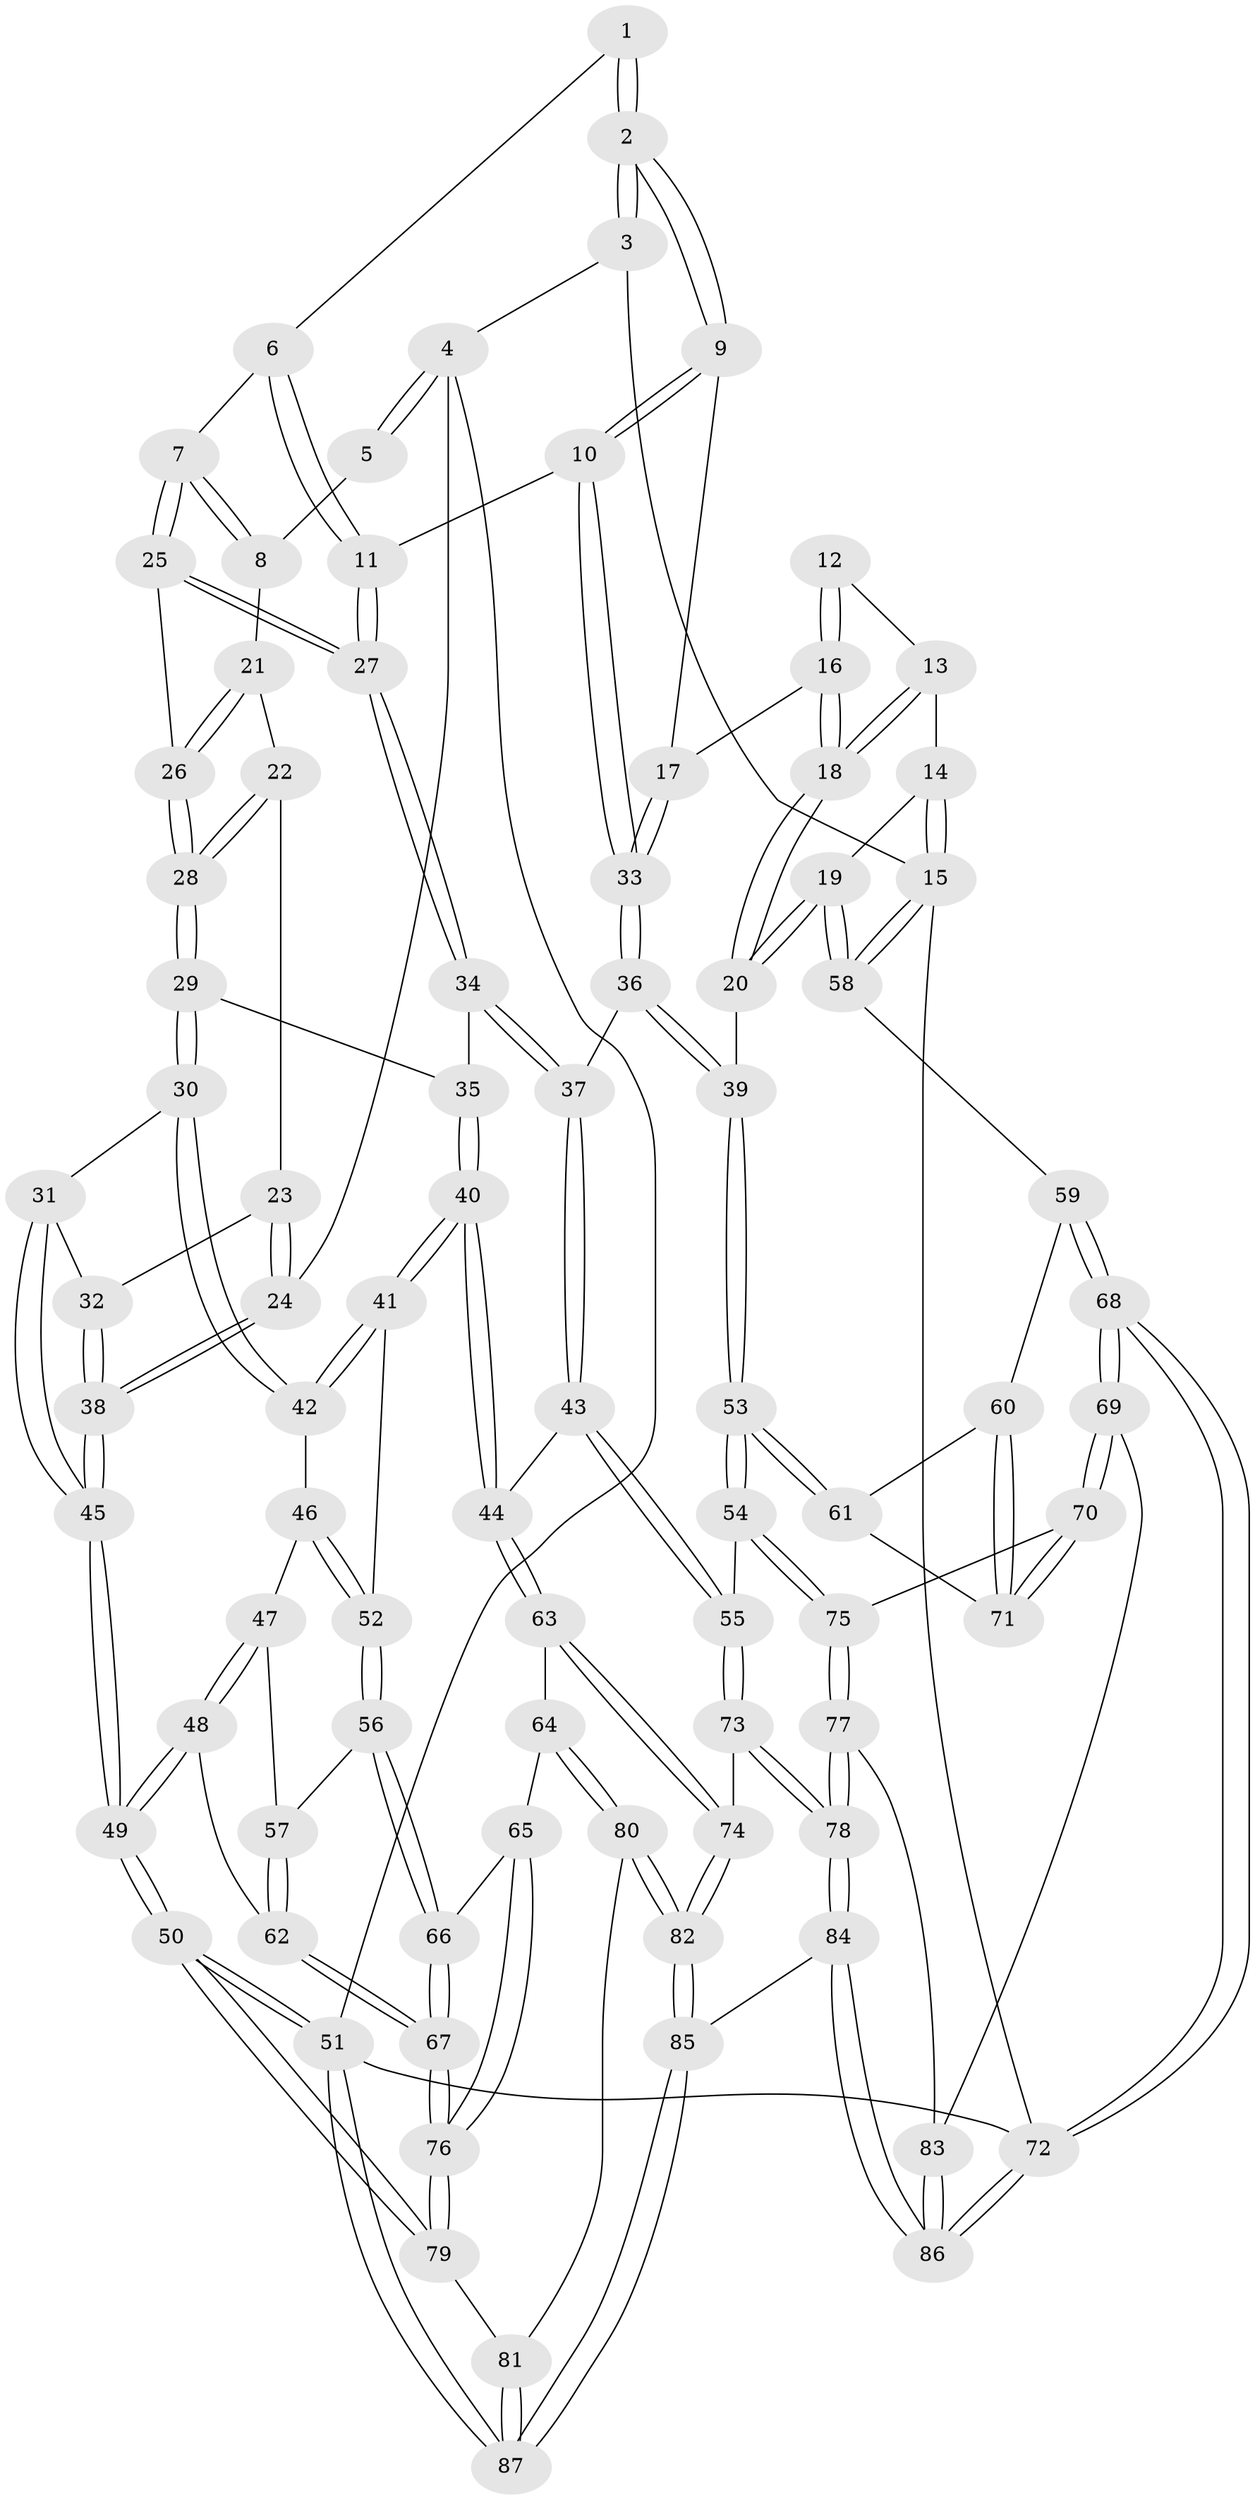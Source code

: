 // Generated by graph-tools (version 1.1) at 2025/59/03/09/25 04:59:54]
// undirected, 87 vertices, 214 edges
graph export_dot {
graph [start="1"]
  node [color=gray90,style=filled];
  1 [pos="+0.47968572084343386+0"];
  2 [pos="+0.6430125714293+0"];
  3 [pos="+0.7434884784648892+0"];
  4 [pos="+0+0"];
  5 [pos="+0.19890825478060767+0"];
  6 [pos="+0.43397673690290517+0"];
  7 [pos="+0.33221515733806173+0.08170303171916743"];
  8 [pos="+0.2382928767493937+0"];
  9 [pos="+0.6337795789360127+0.001948182955982194"];
  10 [pos="+0.4697562198851187+0.2138636257610052"];
  11 [pos="+0.4299787501747238+0.2102931605730226"];
  12 [pos="+0.8314124618082968+0"];
  13 [pos="+0.9067057476432332+0.013033541697438256"];
  14 [pos="+0.9521822448213749+0.04700979285912367"];
  15 [pos="+1+0"];
  16 [pos="+0.8492752281520867+0.24119362825160223"];
  17 [pos="+0.7320866119782867+0.21460410173108266"];
  18 [pos="+0.9164173270926264+0.2876558482564722"];
  19 [pos="+1+0.3519078906632294"];
  20 [pos="+0.9979439273231003+0.3465313760351035"];
  21 [pos="+0.2309096823900343+0.014210951077382416"];
  22 [pos="+0.15272516275097583+0.1849057671630676"];
  23 [pos="+0.12412688433430079+0.18347895601255215"];
  24 [pos="+0+0"];
  25 [pos="+0.3606413911551798+0.21041604161834515"];
  26 [pos="+0.30715222548707466+0.21764733683330328"];
  27 [pos="+0.40048620073964375+0.2187201985060768"];
  28 [pos="+0.2555922996844666+0.23484938496735477"];
  29 [pos="+0.21978332782145654+0.3717293590714705"];
  30 [pos="+0.1641637070170296+0.41422145106588837"];
  31 [pos="+0.1574252638994942+0.4122664648894138"];
  32 [pos="+0.09014038077700678+0.34084872906596886"];
  33 [pos="+0.5855905890154292+0.29830857373874264"];
  34 [pos="+0.38833096356630636+0.38117398899810456"];
  35 [pos="+0.33866008998324565+0.42578335020578256"];
  36 [pos="+0.590058152318201+0.46724937156702623"];
  37 [pos="+0.5789483414600162+0.4752340216307232"];
  38 [pos="+0+0.3117514130190433"];
  39 [pos="+0.7342241299995818+0.4994665432718998"];
  40 [pos="+0.3487901401973921+0.5714200645422935"];
  41 [pos="+0.34577977442522934+0.5718563762637195"];
  42 [pos="+0.1704400655394537+0.44601283617874843"];
  43 [pos="+0.5121647517190322+0.5678465651840057"];
  44 [pos="+0.404429607433888+0.5969460905000522"];
  45 [pos="+0+0.5510437537708229"];
  46 [pos="+0.14583402282385116+0.5406792362334712"];
  47 [pos="+0.11275611480944951+0.569005653332256"];
  48 [pos="+0+0.6296925988111715"];
  49 [pos="+0+0.593381665726634"];
  50 [pos="+0+1"];
  51 [pos="+0+1"];
  52 [pos="+0.27241320943762887+0.6089969434998286"];
  53 [pos="+0.7649806561412776+0.68477943772765"];
  54 [pos="+0.7452010013818138+0.7301396530410943"];
  55 [pos="+0.6078056918371801+0.7408103751617292"];
  56 [pos="+0.25761809637101973+0.628532245541306"];
  57 [pos="+0.1718450924535875+0.642918281788982"];
  58 [pos="+1+0.3763801829266975"];
  59 [pos="+1+0.3811654870855724"];
  60 [pos="+1+0.4913329612797064"];
  61 [pos="+0.8237140148824701+0.6700781698947255"];
  62 [pos="+0.10230945679250845+0.7541134567826482"];
  63 [pos="+0.38634737896384563+0.7811204254344384"];
  64 [pos="+0.3653523242384961+0.7897335648760369"];
  65 [pos="+0.28112853788485087+0.7498086945829672"];
  66 [pos="+0.2494209644440931+0.6700319485008704"];
  67 [pos="+0.11928461801380214+0.775749060916961"];
  68 [pos="+1+1"];
  69 [pos="+1+1"];
  70 [pos="+0.9626872121398266+0.8210696873381256"];
  71 [pos="+0.9369674789343067+0.7054444729493835"];
  72 [pos="+1+1"];
  73 [pos="+0.5735639536033063+0.7884024731332333"];
  74 [pos="+0.49276302256478166+0.840150026577244"];
  75 [pos="+0.7804151263821052+0.7921976510370099"];
  76 [pos="+0.12919951940272323+0.7993273764849156"];
  77 [pos="+0.7648395612701783+0.869357622006882"];
  78 [pos="+0.6790743798359818+0.9328852757507206"];
  79 [pos="+0.13314341670859983+0.8419257828802648"];
  80 [pos="+0.30208900258239224+0.8707320990197651"];
  81 [pos="+0.19363664384620236+0.9489573332847719"];
  82 [pos="+0.49358157875947645+1"];
  83 [pos="+0.8007916006174555+0.916745702779335"];
  84 [pos="+0.5673189969108676+1"];
  85 [pos="+0.5214584912557276+1"];
  86 [pos="+0.775319941073665+1"];
  87 [pos="+0.17876080717185147+1"];
  1 -- 2;
  1 -- 2;
  1 -- 6;
  2 -- 3;
  2 -- 3;
  2 -- 9;
  2 -- 9;
  3 -- 4;
  3 -- 15;
  4 -- 5;
  4 -- 5;
  4 -- 24;
  4 -- 51;
  5 -- 8;
  6 -- 7;
  6 -- 11;
  6 -- 11;
  7 -- 8;
  7 -- 8;
  7 -- 25;
  7 -- 25;
  8 -- 21;
  9 -- 10;
  9 -- 10;
  9 -- 17;
  10 -- 11;
  10 -- 33;
  10 -- 33;
  11 -- 27;
  11 -- 27;
  12 -- 13;
  12 -- 16;
  12 -- 16;
  13 -- 14;
  13 -- 18;
  13 -- 18;
  14 -- 15;
  14 -- 15;
  14 -- 19;
  15 -- 58;
  15 -- 58;
  15 -- 72;
  16 -- 17;
  16 -- 18;
  16 -- 18;
  17 -- 33;
  17 -- 33;
  18 -- 20;
  18 -- 20;
  19 -- 20;
  19 -- 20;
  19 -- 58;
  19 -- 58;
  20 -- 39;
  21 -- 22;
  21 -- 26;
  21 -- 26;
  22 -- 23;
  22 -- 28;
  22 -- 28;
  23 -- 24;
  23 -- 24;
  23 -- 32;
  24 -- 38;
  24 -- 38;
  25 -- 26;
  25 -- 27;
  25 -- 27;
  26 -- 28;
  26 -- 28;
  27 -- 34;
  27 -- 34;
  28 -- 29;
  28 -- 29;
  29 -- 30;
  29 -- 30;
  29 -- 35;
  30 -- 31;
  30 -- 42;
  30 -- 42;
  31 -- 32;
  31 -- 45;
  31 -- 45;
  32 -- 38;
  32 -- 38;
  33 -- 36;
  33 -- 36;
  34 -- 35;
  34 -- 37;
  34 -- 37;
  35 -- 40;
  35 -- 40;
  36 -- 37;
  36 -- 39;
  36 -- 39;
  37 -- 43;
  37 -- 43;
  38 -- 45;
  38 -- 45;
  39 -- 53;
  39 -- 53;
  40 -- 41;
  40 -- 41;
  40 -- 44;
  40 -- 44;
  41 -- 42;
  41 -- 42;
  41 -- 52;
  42 -- 46;
  43 -- 44;
  43 -- 55;
  43 -- 55;
  44 -- 63;
  44 -- 63;
  45 -- 49;
  45 -- 49;
  46 -- 47;
  46 -- 52;
  46 -- 52;
  47 -- 48;
  47 -- 48;
  47 -- 57;
  48 -- 49;
  48 -- 49;
  48 -- 62;
  49 -- 50;
  49 -- 50;
  50 -- 51;
  50 -- 51;
  50 -- 79;
  50 -- 79;
  51 -- 87;
  51 -- 87;
  51 -- 72;
  52 -- 56;
  52 -- 56;
  53 -- 54;
  53 -- 54;
  53 -- 61;
  53 -- 61;
  54 -- 55;
  54 -- 75;
  54 -- 75;
  55 -- 73;
  55 -- 73;
  56 -- 57;
  56 -- 66;
  56 -- 66;
  57 -- 62;
  57 -- 62;
  58 -- 59;
  59 -- 60;
  59 -- 68;
  59 -- 68;
  60 -- 61;
  60 -- 71;
  60 -- 71;
  61 -- 71;
  62 -- 67;
  62 -- 67;
  63 -- 64;
  63 -- 74;
  63 -- 74;
  64 -- 65;
  64 -- 80;
  64 -- 80;
  65 -- 66;
  65 -- 76;
  65 -- 76;
  66 -- 67;
  66 -- 67;
  67 -- 76;
  67 -- 76;
  68 -- 69;
  68 -- 69;
  68 -- 72;
  68 -- 72;
  69 -- 70;
  69 -- 70;
  69 -- 83;
  70 -- 71;
  70 -- 71;
  70 -- 75;
  72 -- 86;
  72 -- 86;
  73 -- 74;
  73 -- 78;
  73 -- 78;
  74 -- 82;
  74 -- 82;
  75 -- 77;
  75 -- 77;
  76 -- 79;
  76 -- 79;
  77 -- 78;
  77 -- 78;
  77 -- 83;
  78 -- 84;
  78 -- 84;
  79 -- 81;
  80 -- 81;
  80 -- 82;
  80 -- 82;
  81 -- 87;
  81 -- 87;
  82 -- 85;
  82 -- 85;
  83 -- 86;
  83 -- 86;
  84 -- 85;
  84 -- 86;
  84 -- 86;
  85 -- 87;
  85 -- 87;
}

